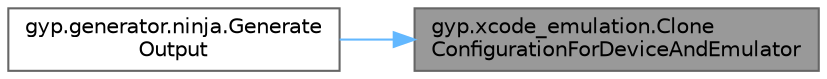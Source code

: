 digraph "gyp.xcode_emulation.CloneConfigurationForDeviceAndEmulator"
{
 // LATEX_PDF_SIZE
  bgcolor="transparent";
  edge [fontname=Helvetica,fontsize=10,labelfontname=Helvetica,labelfontsize=10];
  node [fontname=Helvetica,fontsize=10,shape=box,height=0.2,width=0.4];
  rankdir="RL";
  Node1 [id="Node000001",label="gyp.xcode_emulation.Clone\lConfigurationForDeviceAndEmulator",height=0.2,width=0.4,color="gray40", fillcolor="grey60", style="filled", fontcolor="black",tooltip=" "];
  Node1 -> Node2 [id="edge1_Node000001_Node000002",dir="back",color="steelblue1",style="solid",tooltip=" "];
  Node2 [id="Node000002",label="gyp.generator.ninja.Generate\lOutput",height=0.2,width=0.4,color="grey40", fillcolor="white", style="filled",URL="$namespacegyp_1_1generator_1_1ninja.html#aaaff503be15aaede183a37e4681ef7ca",tooltip=" "];
}

